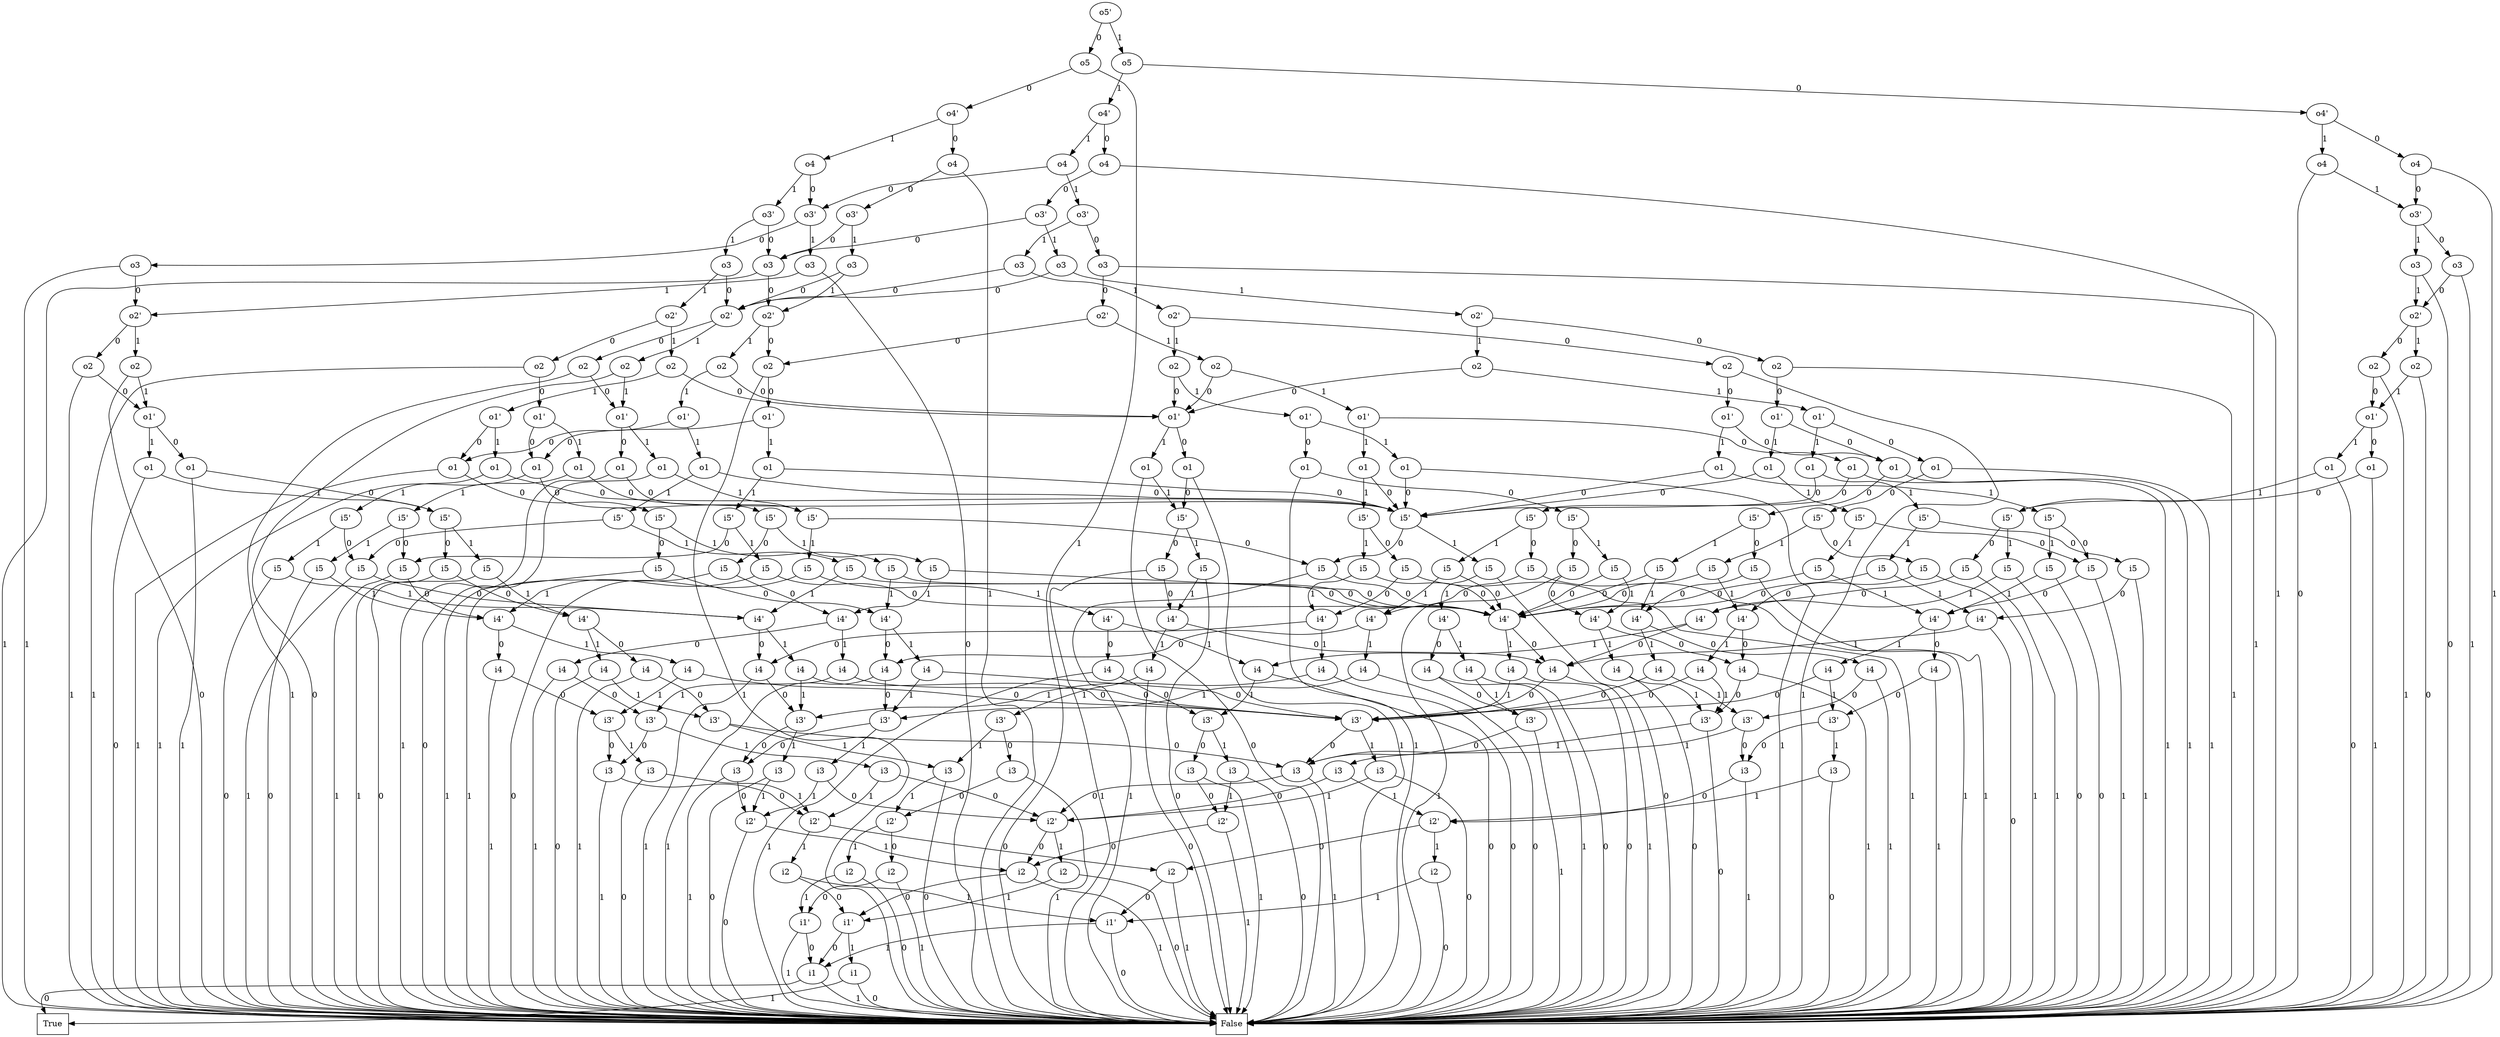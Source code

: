 digraph BDD {
node[shape=oval];
229[label="o5'"];
134[label="o5"];
133[label="o4'"];
102[label="o4"];
101[label="o3'"];
84[label="o3"];
83[label="o2'"];
45[label="o2"];
44[label="o1'"];
27[label="o1"];
26[label="i5'"];
21[label="i5"];
20[label="i4'"];
15[label="i4"];
14[label="i3'"];
9[label="i3"];
8[label="i2'"];
4[label="i2"];
3[label="i1'"];
node[shape=rectangle];
0[label=False];
node[shape=oval];

3->0[label=0];
2[label="i1"];
node[shape=rectangle];
1[label=True];
node[shape=oval];

2->1[label=0];
node[shape=rectangle];
0[label=False];
node[shape=oval];

2->0[label=1];

3->2[label=1];

4->3[label=0];
node[shape=rectangle];
0[label=False];
node[shape=oval];

4->0[label=1];

8->4[label=0];
7[label="i2"];
6[label="i1'"];

6->2[label=0];
5[label="i1"];
node[shape=rectangle];
0[label=False];
node[shape=oval];

5->0[label=0];
node[shape=rectangle];
1[label=True];
node[shape=oval];

5->1[label=1];

6->5[label=1];

7->6[label=0];

7->3[label=1];

8->7[label=1];

9->8[label=0];
node[shape=rectangle];
0[label=False];
node[shape=oval];

9->0[label=1];

14->9[label=0];
13[label="i3"];
12[label="i2'"];
10[label="i2"];

10->6[label=0];
node[shape=rectangle];
0[label=False];
node[shape=oval];

10->0[label=1];

12->10[label=0];
11[label="i2"];
node[shape=rectangle];
0[label=False];
node[shape=oval];

11->0[label=0];

11->6[label=1];

12->11[label=1];

13->12[label=0];

13->8[label=1];

14->13[label=1];

15->14[label=0];
node[shape=rectangle];
0[label=False];
node[shape=oval];

15->0[label=1];

20->15[label=0];
19[label="i4"];
18[label="i3'"];
16[label="i3"];

16->12[label=0];
node[shape=rectangle];
0[label=False];
node[shape=oval];

16->0[label=1];

18->16[label=0];
17[label="i3"];
node[shape=rectangle];
0[label=False];
node[shape=oval];

17->0[label=0];

17->12[label=1];

18->17[label=1];

19->18[label=0];

19->14[label=1];

20->19[label=1];

21->20[label=0];
node[shape=rectangle];
0[label=False];
node[shape=oval];

21->0[label=1];

26->21[label=0];
25[label="i5"];
24[label="i4'"];
22[label="i4"];

22->18[label=0];
node[shape=rectangle];
0[label=False];
node[shape=oval];

22->0[label=1];

24->22[label=0];
23[label="i4"];
node[shape=rectangle];
0[label=False];
node[shape=oval];

23->0[label=0];

23->18[label=1];

24->23[label=1];

25->24[label=0];

25->20[label=1];

26->25[label=1];

27->26[label=0];
node[shape=rectangle];
0[label=False];
node[shape=oval];

27->0[label=1];

44->27[label=0];
43[label="o1"];
34[label="i5'"];
28[label="i5"];

28->24[label=0];
node[shape=rectangle];
0[label=False];
node[shape=oval];

28->0[label=1];

34->28[label=0];
33[label="i5"];
node[shape=rectangle];
0[label=False];
node[shape=oval];

33->0[label=0];
32[label="i4'"];
30[label="i4"];
29[label="i3'"];

29->16[label=0];
node[shape=rectangle];
0[label=False];
node[shape=oval];

29->0[label=1];

30->29[label=0];
node[shape=rectangle];
0[label=False];
node[shape=oval];

30->0[label=1];

32->30[label=0];
31[label="i4"];
node[shape=rectangle];
0[label=False];
node[shape=oval];

31->0[label=0];

31->29[label=1];

32->31[label=1];

33->32[label=1];

34->33[label=1];

43->34[label=0];
42[label="i5'"];
40[label="i5"];
39[label="i4'"];
37[label="i4"];
36[label="i3'"];

36->9[label=0];
35[label="i3"];
node[shape=rectangle];
0[label=False];
node[shape=oval];

35->0[label=0];

35->8[label=1];

36->35[label=1];

37->36[label=0];
node[shape=rectangle];
0[label=False];
node[shape=oval];

37->0[label=1];

39->37[label=0];
38[label="i4"];

38->18[label=0];

38->36[label=1];

39->38[label=1];

40->39[label=0];
node[shape=rectangle];
0[label=False];
node[shape=oval];

40->0[label=1];

42->40[label=0];
41[label="i5"];

41->24[label=0];

41->39[label=1];

42->41[label=1];

43->42[label=1];

44->43[label=1];

45->44[label=0];
node[shape=rectangle];
0[label=False];
node[shape=oval];

45->0[label=1];

83->45[label=0];
82[label="o2"];
60[label="o1'"];
58[label="o1"];
57[label="i5'"];
55[label="i5"];
54[label="i4'"];

54->22[label=0];
53[label="i4"];
node[shape=rectangle];
0[label=False];
node[shape=oval];

53->0[label=0];
52[label="i3'"];
50[label="i3"];
49[label="i2'"];
47[label="i2"];
46[label="i1'"];

46->2[label=0];
node[shape=rectangle];
0[label=False];
node[shape=oval];

46->0[label=1];

47->46[label=0];
node[shape=rectangle];
0[label=False];
node[shape=oval];

47->0[label=1];

49->47[label=0];
48[label="i2"];
node[shape=rectangle];
0[label=False];
node[shape=oval];

48->0[label=0];

48->46[label=1];

49->48[label=1];

50->49[label=0];
node[shape=rectangle];
0[label=False];
node[shape=oval];

50->0[label=1];

52->50[label=0];
51[label="i3"];
node[shape=rectangle];
0[label=False];
node[shape=oval];

51->0[label=0];

51->49[label=1];

52->51[label=1];

53->52[label=1];

54->53[label=1];

55->54[label=0];
node[shape=rectangle];
0[label=False];
node[shape=oval];

55->0[label=1];

57->55[label=0];
56[label="i5"];
node[shape=rectangle];
0[label=False];
node[shape=oval];

56->0[label=0];

56->54[label=1];

57->56[label=1];

58->57[label=0];
node[shape=rectangle];
0[label=False];
node[shape=oval];

58->0[label=1];

60->58[label=0];
59[label="o1"];
node[shape=rectangle];
0[label=False];
node[shape=oval];

59->0[label=0];

59->57[label=1];

60->59[label=1];

82->60[label=0];
81[label="o1'"];
71[label="o1"];
70[label="i5'"];
68[label="i5"];
67[label="i4'"];
65[label="i4"];
64[label="i3'"];
62[label="i3"];
61[label="i2'"];
node[shape=rectangle];
0[label=False];
node[shape=oval];

61->0[label=0];

61->10[label=1];

62->61[label=0];
node[shape=rectangle];
0[label=False];
node[shape=oval];

62->0[label=1];

64->62[label=0];
63[label="i3"];

63->12[label=0];

63->61[label=1];

64->63[label=1];

65->64[label=0];
node[shape=rectangle];
0[label=False];
node[shape=oval];

65->0[label=1];

67->65[label=0];
66[label="i4"];

66->18[label=0];

66->64[label=1];

67->66[label=1];

68->67[label=0];
node[shape=rectangle];
0[label=False];
node[shape=oval];

68->0[label=1];

70->68[label=0];
69[label="i5"];

69->24[label=0];

69->67[label=1];

70->69[label=1];

71->70[label=0];
node[shape=rectangle];
0[label=False];
node[shape=oval];

71->0[label=1];

81->71[label=0];
80[label="o1"];

80->34[label=0];
79[label="i5'"];
77[label="i5"];
76[label="i4'"];
74[label="i4"];
73[label="i3'"];

73->62[label=0];
72[label="i3"];
node[shape=rectangle];
0[label=False];
node[shape=oval];

72->0[label=0];

72->61[label=1];

73->72[label=1];

74->73[label=0];
node[shape=rectangle];
0[label=False];
node[shape=oval];

74->0[label=1];

76->74[label=0];
75[label="i4"];

75->18[label=0];

75->73[label=1];

76->75[label=1];

77->76[label=0];
node[shape=rectangle];
0[label=False];
node[shape=oval];

77->0[label=1];

79->77[label=0];
78[label="i5"];

78->24[label=0];

78->76[label=1];

79->78[label=1];

80->79[label=1];

81->80[label=1];

82->81[label=1];

83->82[label=1];

84->83[label=0];
node[shape=rectangle];
0[label=False];
node[shape=oval];

84->0[label=1];

101->84[label=0];
100[label="o3"];
99[label="o2'"];
97[label="o2"];
96[label="o1'"];
94[label="o1"];
93[label="i5'"];

93->28[label=0];
92[label="i5"];
node[shape=rectangle];
0[label=False];
node[shape=oval];

92->0[label=0];
91[label="i4'"];
89[label="i4"];
88[label="i3'"];
86[label="i3"];
85[label="i2'"];

85->10[label=0];
node[shape=rectangle];
0[label=False];
node[shape=oval];

85->0[label=1];

86->85[label=0];
node[shape=rectangle];
0[label=False];
node[shape=oval];

86->0[label=1];

88->86[label=0];
87[label="i3"];
node[shape=rectangle];
0[label=False];
node[shape=oval];

87->0[label=0];

87->85[label=1];

88->87[label=1];

89->88[label=0];
node[shape=rectangle];
0[label=False];
node[shape=oval];

89->0[label=1];

91->89[label=0];
90[label="i4"];
node[shape=rectangle];
0[label=False];
node[shape=oval];

90->0[label=0];

90->88[label=1];

91->90[label=1];

92->91[label=1];

93->92[label=1];

94->93[label=0];
node[shape=rectangle];
0[label=False];
node[shape=oval];

94->0[label=1];

96->94[label=0];
95[label="o1"];
node[shape=rectangle];
0[label=False];
node[shape=oval];

95->0[label=0];

95->93[label=1];

96->95[label=1];

97->96[label=0];
node[shape=rectangle];
0[label=False];
node[shape=oval];

97->0[label=1];

99->97[label=0];
98[label="o2"];
node[shape=rectangle];
0[label=False];
node[shape=oval];

98->0[label=0];

98->96[label=1];

99->98[label=1];

100->99[label=0];

100->83[label=1];

101->100[label=1];

102->101[label=0];
node[shape=rectangle];
0[label=False];
node[shape=oval];

102->0[label=1];

133->102[label=0];
132[label="o4"];
118[label="o3'"];
116[label="o3"];
115[label="o2'"];
113[label="o2"];
112[label="o1'"];
110[label="o1"];
109[label="i5'"];
107[label="i5"];
106[label="i4'"];
104[label="i4"];
103[label="i3'"];

103->16[label=0];

103->51[label=1];

104->103[label=0];
node[shape=rectangle];
0[label=False];
node[shape=oval];

104->0[label=1];

106->104[label=0];
105[label="i4"];
node[shape=rectangle];
0[label=False];
node[shape=oval];

105->0[label=0];

105->103[label=1];

106->105[label=1];

107->106[label=0];
node[shape=rectangle];
0[label=False];
node[shape=oval];

107->0[label=1];

109->107[label=0];
108[label="i5"];
node[shape=rectangle];
0[label=False];
node[shape=oval];

108->0[label=0];

108->106[label=1];

109->108[label=1];

110->109[label=0];
node[shape=rectangle];
0[label=False];
node[shape=oval];

110->0[label=1];

112->110[label=0];
111[label="o1"];
node[shape=rectangle];
0[label=False];
node[shape=oval];

111->0[label=0];

111->109[label=1];

112->111[label=1];

113->112[label=0];
node[shape=rectangle];
0[label=False];
node[shape=oval];

113->0[label=1];

115->113[label=0];
114[label="o2"];
node[shape=rectangle];
0[label=False];
node[shape=oval];

114->0[label=0];

114->112[label=1];

115->114[label=1];

116->115[label=0];
node[shape=rectangle];
0[label=False];
node[shape=oval];

116->0[label=1];

118->116[label=0];
117[label="o3"];
node[shape=rectangle];
0[label=False];
node[shape=oval];

117->0[label=0];

117->115[label=1];

118->117[label=1];

132->118[label=0];
131[label="o3'"];

131->84[label=0];
130[label="o3"];

130->99[label=0];
129[label="o2'"];
123[label="o2"];
122[label="o1'"];

122->27[label=0];
121[label="o1"];

121->34[label=0];
120[label="i5'"];

120->40[label=0];
119[label="i5"];
node[shape=rectangle];
0[label=False];
node[shape=oval];

119->0[label=0];

119->39[label=1];

120->119[label=1];

121->120[label=1];

122->121[label=1];

123->122[label=0];
node[shape=rectangle];
0[label=False];
node[shape=oval];

123->0[label=1];

129->123[label=0];
128[label="o2"];

128->60[label=0];
127[label="o1'"];

127->71[label=0];
126[label="o1"];

126->34[label=0];
125[label="i5'"];

125->77[label=0];
124[label="i5"];
node[shape=rectangle];
0[label=False];
node[shape=oval];

124->0[label=0];

124->76[label=1];

125->124[label=1];

126->125[label=1];

127->126[label=1];

128->127[label=1];

129->128[label=1];

130->129[label=1];

131->130[label=1];

132->131[label=1];

133->132[label=1];

134->133[label=0];
node[shape=rectangle];
0[label=False];
node[shape=oval];

134->0[label=1];

229->134[label=0];
228[label="o5"];
150[label="o4'"];
148[label="o4"];
147[label="o3'"];
145[label="o3"];
144[label="o2'"];
142[label="o2"];
141[label="o1'"];
139[label="o1"];
138[label="i5'"];
136[label="i5"];
135[label="i4'"];

135->22[label=0];

135->90[label=1];

136->135[label=0];
node[shape=rectangle];
0[label=False];
node[shape=oval];

136->0[label=1];

138->136[label=0];
137[label="i5"];
node[shape=rectangle];
0[label=False];
node[shape=oval];

137->0[label=0];

137->135[label=1];

138->137[label=1];

139->138[label=0];
node[shape=rectangle];
0[label=False];
node[shape=oval];

139->0[label=1];

141->139[label=0];
140[label="o1"];
node[shape=rectangle];
0[label=False];
node[shape=oval];

140->0[label=0];

140->138[label=1];

141->140[label=1];

142->141[label=0];
node[shape=rectangle];
0[label=False];
node[shape=oval];

142->0[label=1];

144->142[label=0];
143[label="o2"];
node[shape=rectangle];
0[label=False];
node[shape=oval];

143->0[label=0];

143->141[label=1];

144->143[label=1];

145->144[label=0];
node[shape=rectangle];
0[label=False];
node[shape=oval];

145->0[label=1];

147->145[label=0];
146[label="o3"];
node[shape=rectangle];
0[label=False];
node[shape=oval];

146->0[label=0];

146->144[label=1];

147->146[label=1];

148->147[label=0];
node[shape=rectangle];
0[label=False];
node[shape=oval];

148->0[label=1];

150->148[label=0];
149[label="o4"];
node[shape=rectangle];
0[label=False];
node[shape=oval];

149->0[label=0];

149->147[label=1];

150->149[label=1];

228->150[label=0];
227[label="o4'"];
192[label="o4"];
191[label="o3'"];

191->84[label=0];
190[label="o3"];

190->99[label=0];
189[label="o2'"];
173[label="o2"];
172[label="o1'"];
162[label="o1"];
161[label="i5'"];
159[label="i5"];
158[label="i4'"];
156[label="i4"];
155[label="i3'"];
153[label="i3"];
152[label="i2'"];

152->4[label=0];
151[label="i2"];
node[shape=rectangle];
0[label=False];
node[shape=oval];

151->0[label=0];

151->3[label=1];

152->151[label=1];

153->152[label=0];
node[shape=rectangle];
0[label=False];
node[shape=oval];

153->0[label=1];

155->153[label=0];
154[label="i3"];

154->12[label=0];

154->152[label=1];

155->154[label=1];

156->155[label=0];
node[shape=rectangle];
0[label=False];
node[shape=oval];

156->0[label=1];

158->156[label=0];
157[label="i4"];

157->18[label=0];

157->155[label=1];

158->157[label=1];

159->158[label=0];
node[shape=rectangle];
0[label=False];
node[shape=oval];

159->0[label=1];

161->159[label=0];
160[label="i5"];

160->24[label=0];

160->158[label=1];

161->160[label=1];

162->161[label=0];
node[shape=rectangle];
0[label=False];
node[shape=oval];

162->0[label=1];

172->162[label=0];
171[label="o1"];

171->34[label=0];
170[label="i5'"];
168[label="i5"];
167[label="i4'"];
165[label="i4"];
164[label="i3'"];

164->153[label=0];
163[label="i3"];
node[shape=rectangle];
0[label=False];
node[shape=oval];

163->0[label=0];

163->152[label=1];

164->163[label=1];

165->164[label=0];
node[shape=rectangle];
0[label=False];
node[shape=oval];

165->0[label=1];

167->165[label=0];
166[label="i4"];

166->18[label=0];

166->164[label=1];

167->166[label=1];

168->167[label=0];
node[shape=rectangle];
0[label=False];
node[shape=oval];

168->0[label=1];

170->168[label=0];
169[label="i5"];

169->24[label=0];

169->167[label=1];

170->169[label=1];

171->170[label=1];

172->171[label=1];

173->172[label=0];
node[shape=rectangle];
0[label=False];
node[shape=oval];

173->0[label=1];

189->173[label=0];
188[label="o2"];

188->60[label=0];
187[label="o1'"];
181[label="o1"];
180[label="i5'"];
178[label="i5"];
177[label="i4'"];
175[label="i4"];
174[label="i3'"];
node[shape=rectangle];
0[label=False];
node[shape=oval];

174->0[label=0];

174->16[label=1];

175->174[label=0];
node[shape=rectangle];
0[label=False];
node[shape=oval];

175->0[label=1];

177->175[label=0];
176[label="i4"];

176->18[label=0];

176->174[label=1];

177->176[label=1];

178->177[label=0];
node[shape=rectangle];
0[label=False];
node[shape=oval];

178->0[label=1];

180->178[label=0];
179[label="i5"];

179->24[label=0];

179->177[label=1];

180->179[label=1];

181->180[label=0];
node[shape=rectangle];
0[label=False];
node[shape=oval];

181->0[label=1];

187->181[label=0];
186[label="o1"];

186->34[label=0];
185[label="i5'"];
183[label="i5"];
182[label="i4'"];
node[shape=rectangle];
0[label=False];
node[shape=oval];

182->0[label=0];

182->22[label=1];

183->182[label=0];
node[shape=rectangle];
0[label=False];
node[shape=oval];

183->0[label=1];

185->183[label=0];
184[label="i5"];

184->24[label=0];

184->182[label=1];

185->184[label=1];

186->185[label=1];

187->186[label=1];

188->187[label=1];

189->188[label=1];

190->189[label=1];

191->190[label=1];

192->191[label=0];
node[shape=rectangle];
0[label=False];
node[shape=oval];

192->0[label=1];

227->192[label=0];
226[label="o4"];

226->118[label=0];
225[label="o3'"];
208[label="o3"];
207[label="o2'"];

207->45[label=0];
206[label="o2"];

206->60[label=0];
205[label="o1'"];
198[label="o1"];
197[label="i5'"];
195[label="i5"];
194[label="i4'"];

194->65[label=0];
193[label="i4"];
node[shape=rectangle];
0[label=False];
node[shape=oval];

193->0[label=0];

193->64[label=1];

194->193[label=1];

195->194[label=0];
node[shape=rectangle];
0[label=False];
node[shape=oval];

195->0[label=1];

197->195[label=0];
196[label="i5"];

196->24[label=0];

196->194[label=1];

197->196[label=1];

198->197[label=0];
node[shape=rectangle];
0[label=False];
node[shape=oval];

198->0[label=1];

205->198[label=0];
204[label="o1"];

204->34[label=0];
203[label="i5'"];
201[label="i5"];
200[label="i4'"];

200->74[label=0];
199[label="i4"];
node[shape=rectangle];
0[label=False];
node[shape=oval];

199->0[label=0];

199->73[label=1];

200->199[label=1];

201->200[label=0];
node[shape=rectangle];
0[label=False];
node[shape=oval];

201->0[label=1];

203->201[label=0];
202[label="i5"];

202->24[label=0];

202->200[label=1];

203->202[label=1];

204->203[label=1];

205->204[label=1];

206->205[label=1];

207->206[label=1];

208->207[label=0];
node[shape=rectangle];
0[label=False];
node[shape=oval];

208->0[label=1];

225->208[label=0];
224[label="o3"];

224->99[label=0];
223[label="o2'"];
213[label="o2"];
212[label="o1'"];

212->162[label=0];
211[label="o1"];

211->34[label=0];
210[label="i5'"];

210->168[label=0];
209[label="i5"];
node[shape=rectangle];
0[label=False];
node[shape=oval];

209->0[label=0];

209->167[label=1];

210->209[label=1];

211->210[label=1];

212->211[label=1];

213->212[label=0];
node[shape=rectangle];
0[label=False];
node[shape=oval];

213->0[label=1];

223->213[label=0];
222[label="o2"];

222->60[label=0];
221[label="o1'"];
219[label="o1"];
218[label="i5'"];
216[label="i5"];
215[label="i4'"];

215->175[label=0];
214[label="i4"];
node[shape=rectangle];
0[label=False];
node[shape=oval];

214->0[label=0];

214->174[label=1];

215->214[label=1];

216->215[label=0];
node[shape=rectangle];
0[label=False];
node[shape=oval];

216->0[label=1];

218->216[label=0];
217[label="i5"];

217->24[label=0];

217->215[label=1];

218->217[label=1];

219->218[label=0];
node[shape=rectangle];
0[label=False];
node[shape=oval];

219->0[label=1];

221->219[label=0];
220[label="o1"];

220->34[label=0];
node[shape=rectangle];
0[label=False];
node[shape=oval];

220->0[label=1];

221->220[label=1];

222->221[label=1];

223->222[label=1];

224->223[label=1];

225->224[label=1];

226->225[label=1];

227->226[label=1];

228->227[label=1];

229->228[label=1];

}
